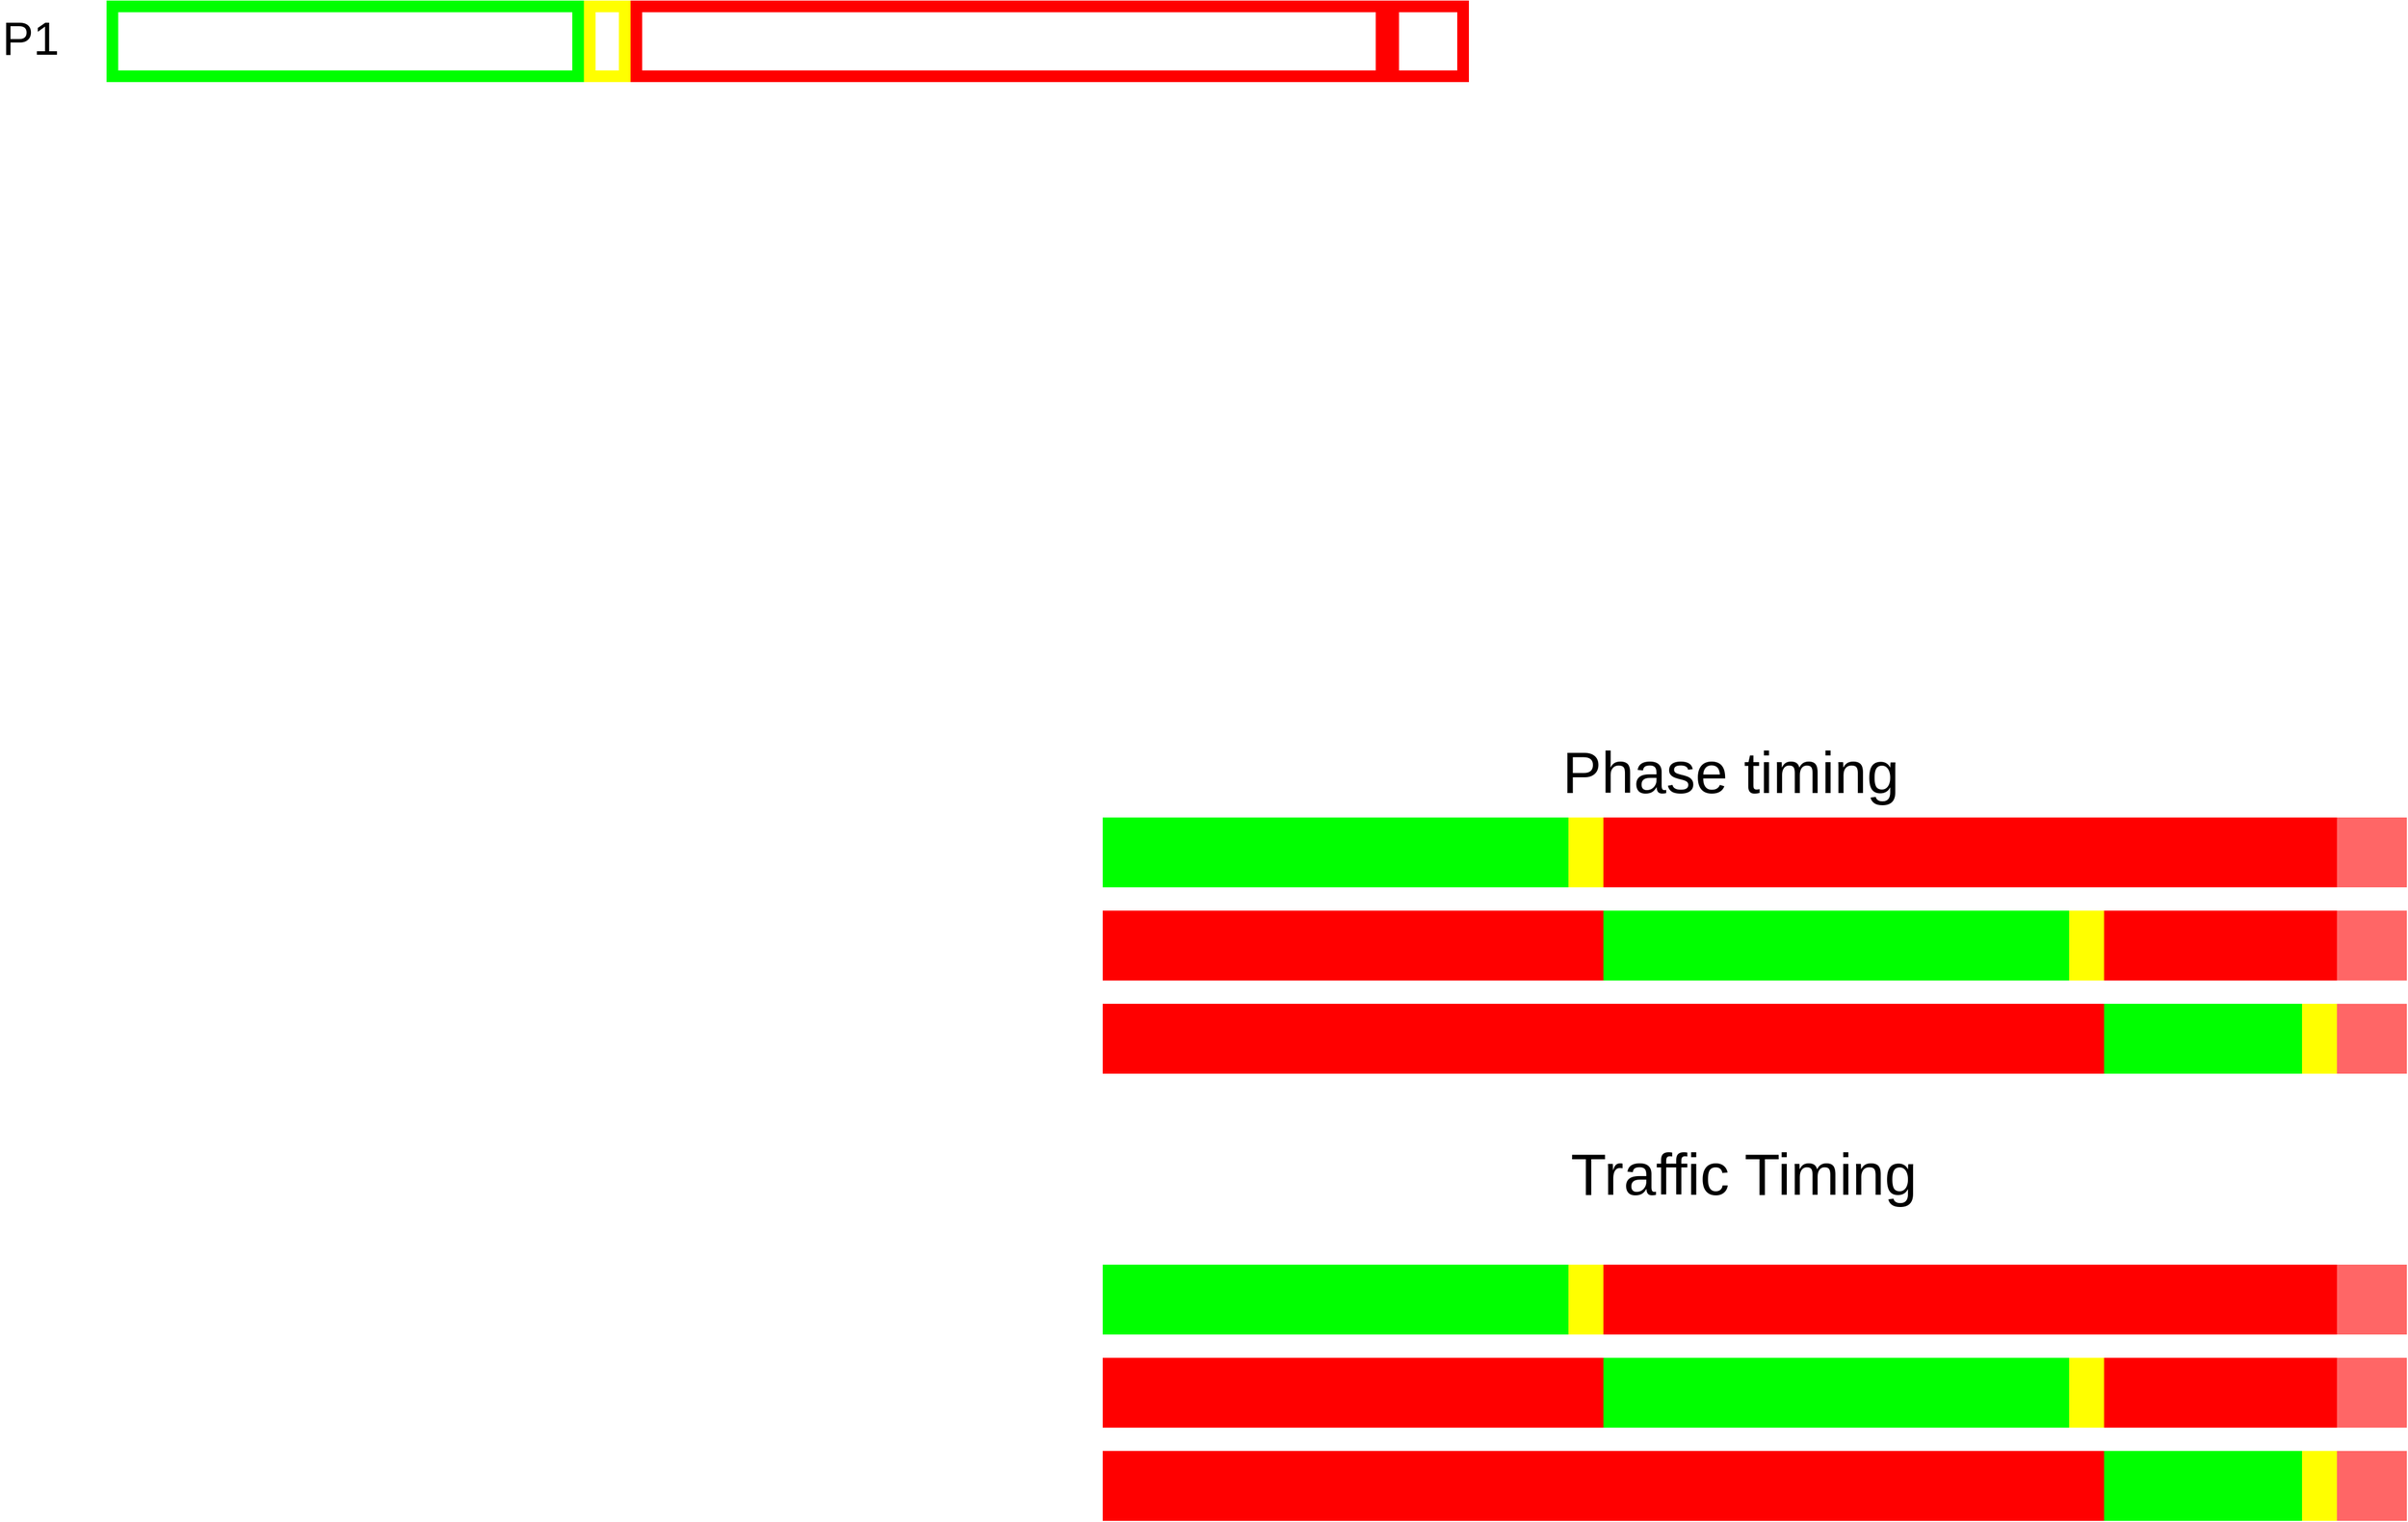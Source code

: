 <mxfile version="11.1.2" type="github"><diagram id="0w2dL9vj3uTp30e920qt" name="Page-1"><mxGraphModel dx="5703" dy="4033" grid="1" gridSize="10" guides="1" tooltips="1" connect="1" arrows="1" fold="1" page="1" pageScale="1" pageWidth="850" pageHeight="1100" math="0" shadow="0"><root><mxCell id="0"/><mxCell id="1" parent="0"/><mxCell id="G0FarbOGDAQVH8VWwanJ-4" value="" style="rounded=0;whiteSpace=wrap;html=1;shadow=0;strokeColor=none;fillColor=#00FF00;strokeWidth=10;" parent="1" vertex="1"><mxGeometry x="-2550" y="-1504" width="400" height="60" as="geometry"/></mxCell><mxCell id="G0FarbOGDAQVH8VWwanJ-5" value="" style="rounded=0;whiteSpace=wrap;html=1;shadow=0;strokeColor=none;fillColor=#FFFF00;strokeWidth=10;" parent="1" vertex="1"><mxGeometry x="-2150" y="-1504" width="30" height="60" as="geometry"/></mxCell><mxCell id="G0FarbOGDAQVH8VWwanJ-6" value="" style="rounded=0;whiteSpace=wrap;html=1;shadow=0;strokeColor=none;fillColor=#FF0000;strokeWidth=10;" parent="1" vertex="1"><mxGeometry x="-2120" y="-1504" width="630" height="60" as="geometry"/></mxCell><mxCell id="G0FarbOGDAQVH8VWwanJ-8" value="" style="rounded=0;whiteSpace=wrap;html=1;shadow=0;strokeColor=none;fillColor=#FF6666;strokeWidth=10;direction=south;" parent="1" vertex="1"><mxGeometry x="-1490" y="-1504" width="60" height="60" as="geometry"/></mxCell><mxCell id="G0FarbOGDAQVH8VWwanJ-11" value="" style="rounded=0;whiteSpace=wrap;html=1;shadow=0;strokeColor=none;fillColor=#FF0000;strokeWidth=10;" parent="1" vertex="1"><mxGeometry x="-2550" y="-1424" width="430" height="60" as="geometry"/></mxCell><mxCell id="G0FarbOGDAQVH8VWwanJ-12" value="" style="rounded=0;whiteSpace=wrap;html=1;shadow=0;strokeColor=none;fillColor=#00FF00;strokeWidth=10;" parent="1" vertex="1"><mxGeometry x="-2120" y="-1424" width="400" height="60" as="geometry"/></mxCell><mxCell id="G0FarbOGDAQVH8VWwanJ-13" value="" style="rounded=0;whiteSpace=wrap;html=1;shadow=0;strokeColor=none;fillColor=#FFFF00;strokeWidth=10;" parent="1" vertex="1"><mxGeometry x="-1720" y="-1424" width="30" height="60" as="geometry"/></mxCell><mxCell id="G0FarbOGDAQVH8VWwanJ-14" value="" style="rounded=0;whiteSpace=wrap;html=1;shadow=0;strokeColor=none;fillColor=#FF6666;strokeWidth=10;" parent="1" vertex="1"><mxGeometry x="-1490" y="-1424" width="60" height="60" as="geometry"/></mxCell><mxCell id="G0FarbOGDAQVH8VWwanJ-16" value="" style="rounded=0;whiteSpace=wrap;html=1;shadow=0;strokeColor=none;fillColor=#FF0000;strokeWidth=10;" parent="1" vertex="1"><mxGeometry x="-2550" y="-1344" width="860" height="60" as="geometry"/></mxCell><mxCell id="G0FarbOGDAQVH8VWwanJ-17" value="" style="rounded=0;whiteSpace=wrap;html=1;shadow=0;strokeColor=none;fillColor=#00FF00;strokeWidth=10;" parent="1" vertex="1"><mxGeometry x="-1690" y="-1344" width="170" height="60" as="geometry"/></mxCell><mxCell id="G0FarbOGDAQVH8VWwanJ-19" value="" style="rounded=0;whiteSpace=wrap;html=1;shadow=0;strokeColor=none;fillColor=#FFFF00;strokeWidth=10;" parent="1" vertex="1"><mxGeometry x="-1520" y="-1344" width="30" height="60" as="geometry"/></mxCell><mxCell id="G0FarbOGDAQVH8VWwanJ-20" value="" style="rounded=0;whiteSpace=wrap;html=1;shadow=0;strokeColor=none;fillColor=#FF6666;strokeWidth=10;" parent="1" vertex="1"><mxGeometry x="-1490" y="-1344" width="60" height="60" as="geometry"/></mxCell><mxCell id="AsPxZZA3I7jjCgH2tbaV-1" value="&lt;font style=&quot;font-size: 50px&quot;&gt;Phase timing&lt;/font&gt;" style="text;html=1;resizable=0;points=[];autosize=1;align=left;verticalAlign=top;spacingTop=-4;" parent="1" vertex="1"><mxGeometry x="-2157" y="-1575" width="300" height="30" as="geometry"/></mxCell><mxCell id="crBLaOhHeke4Jd5zosR6-1" value="" style="rounded=0;whiteSpace=wrap;html=1;shadow=0;strokeColor=#00FF00;fillColor=#ffffff;strokeWidth=10;" vertex="1" parent="1"><mxGeometry x="-3400.5" y="-2200.5" width="400" height="60" as="geometry"/></mxCell><mxCell id="crBLaOhHeke4Jd5zosR6-2" value="" style="rounded=0;whiteSpace=wrap;html=1;shadow=0;strokeColor=#FFFF00;fillColor=#ffffff;strokeWidth=10;" vertex="1" parent="1"><mxGeometry x="-2990.5" y="-2200.5" width="30" height="60" as="geometry"/></mxCell><mxCell id="crBLaOhHeke4Jd5zosR6-3" value="" style="rounded=0;whiteSpace=wrap;html=1;shadow=0;strokeColor=#FF0000;fillColor=#ffffff;strokeWidth=10;" vertex="1" parent="1"><mxGeometry x="-2950.5" y="-2200.5" width="640" height="60" as="geometry"/></mxCell><mxCell id="crBLaOhHeke4Jd5zosR6-4" value="" style="rounded=0;whiteSpace=wrap;html=1;shadow=0;strokeColor=#FF0000;fillColor=#ffffff;strokeWidth=10;" vertex="1" parent="1"><mxGeometry x="-2300.5" y="-2200.5" width="60" height="60" as="geometry"/></mxCell><mxCell id="crBLaOhHeke4Jd5zosR6-5" value="&lt;font style=&quot;font-size: 40px&quot;&gt;P1&lt;/font&gt;" style="text;html=1;resizable=0;points=[];autosize=1;align=left;verticalAlign=top;spacingTop=-4;" vertex="1" parent="1"><mxGeometry x="-3497" y="-2200.5" width="60" height="30" as="geometry"/></mxCell><mxCell id="crBLaOhHeke4Jd5zosR6-30" value="&lt;font style=&quot;font-size: 50px&quot;&gt;Traffic Timing&lt;/font&gt;" style="text;html=1;resizable=0;points=[];autosize=1;align=left;verticalAlign=top;spacingTop=-4;" vertex="1" parent="1"><mxGeometry x="-2150" y="-1230" width="310" height="30" as="geometry"/></mxCell><mxCell id="crBLaOhHeke4Jd5zosR6-36" value="" style="rounded=0;whiteSpace=wrap;html=1;shadow=0;strokeColor=none;fillColor=#FF0000;strokeWidth=10;" vertex="1" parent="1"><mxGeometry x="-1690" y="-1424" width="200" height="60" as="geometry"/></mxCell><mxCell id="crBLaOhHeke4Jd5zosR6-38" value="" style="rounded=0;whiteSpace=wrap;html=1;shadow=0;strokeColor=none;fillColor=#00FF00;strokeWidth=10;" vertex="1" parent="1"><mxGeometry x="-2550" y="-1120" width="400" height="60" as="geometry"/></mxCell><mxCell id="crBLaOhHeke4Jd5zosR6-39" value="" style="rounded=0;whiteSpace=wrap;html=1;shadow=0;strokeColor=none;fillColor=#FFFF00;strokeWidth=10;" vertex="1" parent="1"><mxGeometry x="-2150" y="-1120" width="30" height="60" as="geometry"/></mxCell><mxCell id="crBLaOhHeke4Jd5zosR6-40" value="" style="rounded=0;whiteSpace=wrap;html=1;shadow=0;strokeColor=none;fillColor=#FF0000;strokeWidth=10;" vertex="1" parent="1"><mxGeometry x="-2120" y="-1120" width="630" height="60" as="geometry"/></mxCell><mxCell id="crBLaOhHeke4Jd5zosR6-41" value="" style="rounded=0;whiteSpace=wrap;html=1;shadow=0;strokeColor=none;fillColor=#FF6666;strokeWidth=10;direction=south;" vertex="1" parent="1"><mxGeometry x="-1490" y="-1120" width="60" height="60" as="geometry"/></mxCell><mxCell id="crBLaOhHeke4Jd5zosR6-42" value="" style="rounded=0;whiteSpace=wrap;html=1;shadow=0;strokeColor=none;fillColor=#FF0000;strokeWidth=10;" vertex="1" parent="1"><mxGeometry x="-2550" y="-1040" width="430" height="60" as="geometry"/></mxCell><mxCell id="crBLaOhHeke4Jd5zosR6-43" value="" style="rounded=0;whiteSpace=wrap;html=1;shadow=0;strokeColor=none;fillColor=#00FF00;strokeWidth=10;" vertex="1" parent="1"><mxGeometry x="-2120" y="-1040" width="400" height="60" as="geometry"/></mxCell><mxCell id="crBLaOhHeke4Jd5zosR6-44" value="" style="rounded=0;whiteSpace=wrap;html=1;shadow=0;strokeColor=none;fillColor=#FFFF00;strokeWidth=10;" vertex="1" parent="1"><mxGeometry x="-1720" y="-1040" width="30" height="60" as="geometry"/></mxCell><mxCell id="crBLaOhHeke4Jd5zosR6-45" value="" style="rounded=0;whiteSpace=wrap;html=1;shadow=0;strokeColor=none;fillColor=#FF6666;strokeWidth=10;" vertex="1" parent="1"><mxGeometry x="-1490" y="-1040" width="60" height="60" as="geometry"/></mxCell><mxCell id="crBLaOhHeke4Jd5zosR6-46" value="" style="rounded=0;whiteSpace=wrap;html=1;shadow=0;strokeColor=none;fillColor=#FF0000;strokeWidth=10;" vertex="1" parent="1"><mxGeometry x="-2550" y="-960" width="860" height="60" as="geometry"/></mxCell><mxCell id="crBLaOhHeke4Jd5zosR6-47" value="" style="rounded=0;whiteSpace=wrap;html=1;shadow=0;strokeColor=none;fillColor=#00FF00;strokeWidth=10;" vertex="1" parent="1"><mxGeometry x="-1690" y="-960" width="170" height="60" as="geometry"/></mxCell><mxCell id="crBLaOhHeke4Jd5zosR6-48" value="" style="rounded=0;whiteSpace=wrap;html=1;shadow=0;strokeColor=none;fillColor=#FFFF00;strokeWidth=10;" vertex="1" parent="1"><mxGeometry x="-1520" y="-960" width="30" height="60" as="geometry"/></mxCell><mxCell id="crBLaOhHeke4Jd5zosR6-49" value="" style="rounded=0;whiteSpace=wrap;html=1;shadow=0;strokeColor=none;fillColor=#FF6666;strokeWidth=10;" vertex="1" parent="1"><mxGeometry x="-1490" y="-960" width="60" height="60" as="geometry"/></mxCell><mxCell id="crBLaOhHeke4Jd5zosR6-50" value="" style="rounded=0;whiteSpace=wrap;html=1;shadow=0;strokeColor=none;fillColor=#FF0000;strokeWidth=10;" vertex="1" parent="1"><mxGeometry x="-1690" y="-1040" width="200" height="60" as="geometry"/></mxCell></root></mxGraphModel></diagram></mxfile>